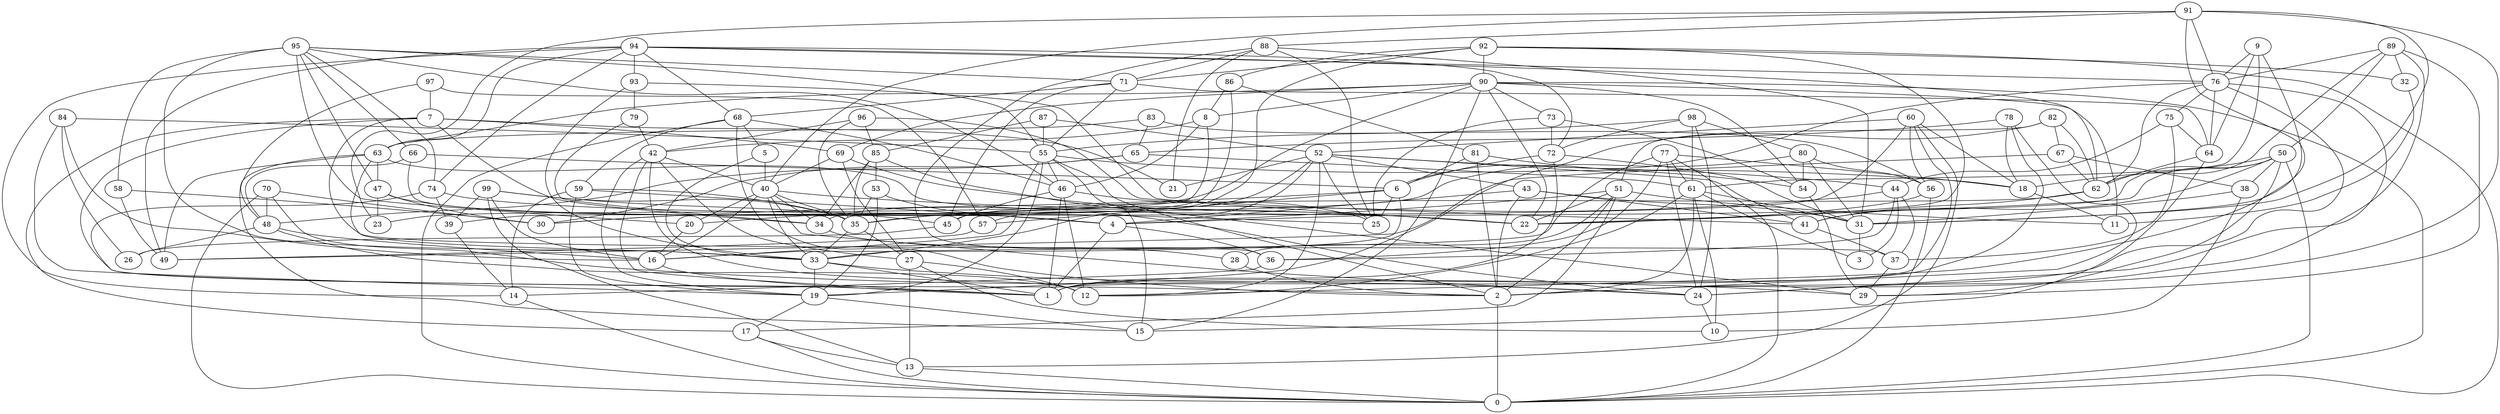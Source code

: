 digraph GG_graph {

subgraph G_graph {
edge [color = black]
"97" -> "57" [dir = none]
"97" -> "48" [dir = none]
"97" -> "7" [dir = none]
"82" -> "67" [dir = none]
"82" -> "19" [dir = none]
"82" -> "62" [dir = none]
"82" -> "51" [dir = none]
"17" -> "13" [dir = none]
"17" -> "0" [dir = none]
"87" -> "52" [dir = none]
"87" -> "85" [dir = none]
"87" -> "55" [dir = none]
"71" -> "68" [dir = none]
"71" -> "45" [dir = none]
"71" -> "64" [dir = none]
"71" -> "55" [dir = none]
"88" -> "21" [dir = none]
"88" -> "71" [dir = none]
"88" -> "25" [dir = none]
"88" -> "36" [dir = none]
"88" -> "31" [dir = none]
"39" -> "14" [dir = none]
"13" -> "0" [dir = none]
"74" -> "39" [dir = none]
"74" -> "25" [dir = none]
"74" -> "1" [dir = none]
"94" -> "49" [dir = none]
"94" -> "93" [dir = none]
"94" -> "63" [dir = none]
"94" -> "74" [dir = none]
"94" -> "68" [dir = none]
"94" -> "72" [dir = none]
"94" -> "62" [dir = none]
"94" -> "14" [dir = none]
"94" -> "76" [dir = none]
"93" -> "79" [dir = none]
"93" -> "33" [dir = none]
"93" -> "41" [dir = none]
"64" -> "15" [dir = none]
"64" -> "62" [dir = none]
"48" -> "16" [dir = none]
"48" -> "26" [dir = none]
"48" -> "12" [dir = none]
"42" -> "40" [dir = none]
"42" -> "19" [dir = none]
"42" -> "27" [dir = none]
"42" -> "12" [dir = none]
"42" -> "1" [dir = none]
"51" -> "11" [dir = none]
"51" -> "4" [dir = none]
"51" -> "17" [dir = none]
"51" -> "28" [dir = none]
"51" -> "22" [dir = none]
"51" -> "2" [dir = none]
"28" -> "2" [dir = none]
"36" -> "14" [dir = none]
"70" -> "30" [dir = none]
"70" -> "29" [dir = none]
"70" -> "0" [dir = none]
"70" -> "48" [dir = none]
"66" -> "4" [dir = none]
"66" -> "6" [dir = none]
"66" -> "48" [dir = none]
"41" -> "37" [dir = none]
"60" -> "13" [dir = none]
"60" -> "18" [dir = none]
"60" -> "1" [dir = none]
"60" -> "56" [dir = none]
"60" -> "52" [dir = none]
"60" -> "39" [dir = none]
"52" -> "25" [dir = none]
"52" -> "43" [dir = none]
"52" -> "41" [dir = none]
"52" -> "44" [dir = none]
"52" -> "33" [dir = none]
"52" -> "12" [dir = none]
"52" -> "34" [dir = none]
"52" -> "21" [dir = none]
"9" -> "31" [dir = none]
"9" -> "76" [dir = none]
"9" -> "64" [dir = none]
"9" -> "61" [dir = none]
"73" -> "54" [dir = none]
"73" -> "25" [dir = none]
"73" -> "72" [dir = none]
"14" -> "0" [dir = none]
"4" -> "36" [dir = none]
"4" -> "1" [dir = none]
"5" -> "33" [dir = none]
"5" -> "40" [dir = none]
"80" -> "54" [dir = none]
"80" -> "30" [dir = none]
"80" -> "31" [dir = none]
"80" -> "56" [dir = none]
"16" -> "1" [dir = none]
"32" -> "11" [dir = none]
"57" -> "49" [dir = none]
"45" -> "26" [dir = none]
"31" -> "3" [dir = none]
"63" -> "22" [dir = none]
"63" -> "47" [dir = none]
"63" -> "49" [dir = none]
"63" -> "33" [dir = none]
"63" -> "15" [dir = none]
"77" -> "61" [dir = none]
"77" -> "36" [dir = none]
"77" -> "24" [dir = none]
"77" -> "0" [dir = none]
"77" -> "33" [dir = none]
"77" -> "18" [dir = none]
"67" -> "38" [dir = none]
"67" -> "62" [dir = none]
"67" -> "49" [dir = none]
"59" -> "35" [dir = none]
"59" -> "19" [dir = none]
"59" -> "14" [dir = none]
"59" -> "4" [dir = none]
"50" -> "0" [dir = none]
"50" -> "29" [dir = none]
"50" -> "41" [dir = none]
"50" -> "38" [dir = none]
"50" -> "4" [dir = none]
"50" -> "22" [dir = none]
"50" -> "18" [dir = none]
"89" -> "76" [dir = none]
"89" -> "29" [dir = none]
"89" -> "62" [dir = none]
"89" -> "50" [dir = none]
"89" -> "24" [dir = none]
"89" -> "32" [dir = none]
"98" -> "24" [dir = none]
"98" -> "80" [dir = none]
"98" -> "55" [dir = none]
"98" -> "61" [dir = none]
"98" -> "72" [dir = none]
"83" -> "63" [dir = none]
"83" -> "56" [dir = none]
"83" -> "65" [dir = none]
"7" -> "17" [dir = none]
"7" -> "34" [dir = none]
"7" -> "21" [dir = none]
"7" -> "37" [dir = none]
"7" -> "2" [dir = none]
"7" -> "69" [dir = none]
"65" -> "48" [dir = none]
"65" -> "61" [dir = none]
"65" -> "30" [dir = none]
"72" -> "31" [dir = none]
"72" -> "6" [dir = none]
"72" -> "1" [dir = none]
"79" -> "34" [dir = none]
"79" -> "42" [dir = none]
"56" -> "0" [dir = none]
"56" -> "22" [dir = none]
"40" -> "35" [dir = none]
"40" -> "20" [dir = none]
"40" -> "34" [dir = none]
"40" -> "22" [dir = none]
"40" -> "33" [dir = none]
"40" -> "16" [dir = none]
"40" -> "24" [dir = none]
"99" -> "13" [dir = none]
"99" -> "39" [dir = none]
"99" -> "16" [dir = none]
"99" -> "35" [dir = none]
"99" -> "45" [dir = none]
"54" -> "29" [dir = none]
"58" -> "49" [dir = none]
"58" -> "30" [dir = none]
"84" -> "16" [dir = none]
"84" -> "19" [dir = none]
"84" -> "26" [dir = none]
"84" -> "55" [dir = none]
"18" -> "11" [dir = none]
"90" -> "69" [dir = none]
"90" -> "73" [dir = none]
"90" -> "54" [dir = none]
"90" -> "11" [dir = none]
"90" -> "23" [dir = none]
"90" -> "22" [dir = none]
"90" -> "63" [dir = none]
"90" -> "0" [dir = none]
"90" -> "15" [dir = none]
"90" -> "8" [dir = none]
"19" -> "17" [dir = none]
"19" -> "15" [dir = none]
"95" -> "66" [dir = none]
"95" -> "20" [dir = none]
"95" -> "71" [dir = none]
"95" -> "55" [dir = none]
"95" -> "33" [dir = none]
"95" -> "46" [dir = none]
"95" -> "74" [dir = none]
"95" -> "58" [dir = none]
"95" -> "47" [dir = none]
"69" -> "27" [dir = none]
"69" -> "40" [dir = none]
"69" -> "22" [dir = none]
"81" -> "6" [dir = none]
"81" -> "2" [dir = none]
"81" -> "54" [dir = none]
"53" -> "24" [dir = none]
"53" -> "35" [dir = none]
"53" -> "19" [dir = none]
"68" -> "2" [dir = none]
"68" -> "46" [dir = none]
"68" -> "0" [dir = none]
"68" -> "59" [dir = none]
"68" -> "5" [dir = none]
"38" -> "31" [dir = none]
"38" -> "10" [dir = none]
"61" -> "10" [dir = none]
"61" -> "31" [dir = none]
"61" -> "2" [dir = none]
"61" -> "12" [dir = none]
"61" -> "3" [dir = none]
"24" -> "10" [dir = none]
"91" -> "76" [dir = none]
"91" -> "2" [dir = none]
"91" -> "12" [dir = none]
"91" -> "40" [dir = none]
"91" -> "88" [dir = none]
"91" -> "23" [dir = none]
"91" -> "31" [dir = none]
"6" -> "25" [dir = none]
"6" -> "16" [dir = none]
"6" -> "30" [dir = none]
"6" -> "57" [dir = none]
"33" -> "24" [dir = none]
"33" -> "1" [dir = none]
"33" -> "19" [dir = none]
"34" -> "28" [dir = none]
"8" -> "42" [dir = none]
"8" -> "46" [dir = none]
"8" -> "20" [dir = none]
"35" -> "33" [dir = none]
"35" -> "27" [dir = none]
"44" -> "3" [dir = none]
"44" -> "36" [dir = none]
"44" -> "37" [dir = none]
"44" -> "35" [dir = none]
"27" -> "12" [dir = none]
"27" -> "13" [dir = none]
"27" -> "10" [dir = none]
"78" -> "65" [dir = none]
"78" -> "18" [dir = none]
"78" -> "1" [dir = none]
"78" -> "2" [dir = none]
"76" -> "75" [dir = none]
"76" -> "62" [dir = none]
"76" -> "64" [dir = none]
"76" -> "24" [dir = none]
"76" -> "2" [dir = none]
"76" -> "6" [dir = none]
"2" -> "0" [dir = none]
"75" -> "37" [dir = none]
"75" -> "64" [dir = none]
"75" -> "44" [dir = none]
"20" -> "16" [dir = none]
"86" -> "8" [dir = none]
"86" -> "81" [dir = none]
"86" -> "35" [dir = none]
"55" -> "18" [dir = none]
"55" -> "16" [dir = none]
"55" -> "46" [dir = none]
"55" -> "15" [dir = none]
"55" -> "2" [dir = none]
"55" -> "19" [dir = none]
"62" -> "45" [dir = none]
"62" -> "41" [dir = none]
"92" -> "32" [dir = none]
"92" -> "22" [dir = none]
"92" -> "57" [dir = none]
"92" -> "0" [dir = none]
"92" -> "90" [dir = none]
"92" -> "71" [dir = none]
"92" -> "86" [dir = none]
"85" -> "53" [dir = none]
"85" -> "29" [dir = none]
"85" -> "34" [dir = none]
"85" -> "35" [dir = none]
"43" -> "2" [dir = none]
"43" -> "4" [dir = none]
"43" -> "31" [dir = none]
"43" -> "41" [dir = none]
"47" -> "4" [dir = none]
"47" -> "23" [dir = none]
"47" -> "30" [dir = none]
"96" -> "85" [dir = none]
"96" -> "42" [dir = none]
"96" -> "22" [dir = none]
"96" -> "35" [dir = none]
"37" -> "29" [dir = none]
"46" -> "45" [dir = none]
"46" -> "1" [dir = none]
"46" -> "25" [dir = none]
"46" -> "12" [dir = none]
}

}
